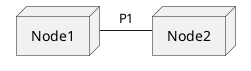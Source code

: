 @startuml
skinparam backgroundcolor transparent
node Node1 
node Node2

Node1 -r-- Node2: P1

@enduml